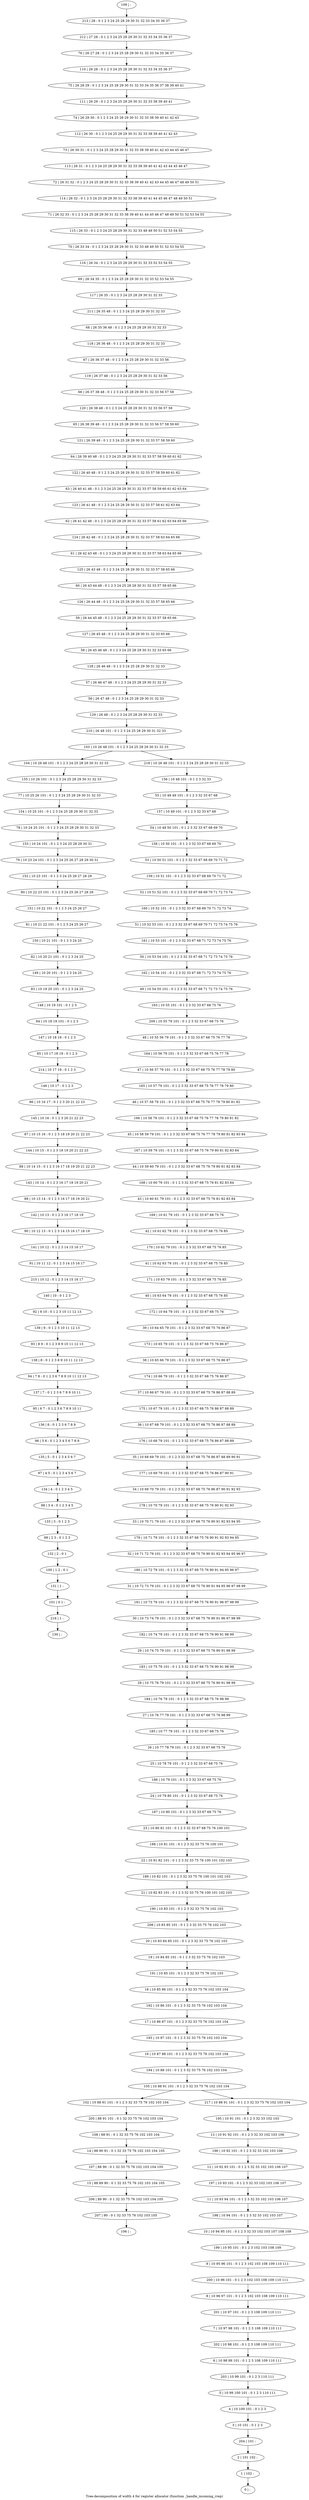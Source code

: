 digraph G {
graph [label="Tree-decomposition of width 4 for register allocator (function _handle_incoming_rrep)"]
0[label="0 | : "];
1[label="1 | 102 : "];
2[label="2 | 101 102 : "];
3[label="3 | 10 101 : 0 1 2 3 "];
4[label="4 | 10 100 101 : 0 1 2 3 "];
5[label="5 | 10 99 100 101 : 0 1 2 3 110 111 "];
6[label="6 | 10 98 99 101 : 0 1 2 3 108 109 110 111 "];
7[label="7 | 10 97 98 101 : 0 1 2 3 108 109 110 111 "];
8[label="8 | 10 96 97 101 : 0 1 2 3 102 103 108 109 110 111 "];
9[label="9 | 10 95 96 101 : 0 1 2 3 102 103 108 109 110 111 "];
10[label="10 | 10 94 95 101 : 0 1 2 3 32 33 102 103 107 108 109 "];
11[label="11 | 10 93 94 101 : 0 1 2 3 32 33 102 103 106 107 "];
12[label="12 | 10 92 93 101 : 0 1 2 3 32 33 102 103 106 107 "];
13[label="13 | 10 91 92 101 : 0 1 2 3 32 33 102 103 106 "];
14[label="14 | 88 90 91 : 0 1 32 33 75 76 102 103 104 105 "];
15[label="15 | 88 89 90 : 0 1 32 33 75 76 102 103 104 105 "];
16[label="16 | 10 87 88 101 : 0 1 2 3 32 33 75 76 102 103 104 "];
17[label="17 | 10 86 87 101 : 0 1 2 3 32 33 75 76 102 103 104 "];
18[label="18 | 10 85 86 101 : 0 1 2 3 32 33 75 76 102 103 104 "];
19[label="19 | 10 84 85 101 : 0 1 2 3 32 33 75 76 102 103 "];
20[label="20 | 10 83 84 85 101 : 0 1 2 3 32 33 75 76 102 103 "];
21[label="21 | 10 82 83 101 : 0 1 2 3 32 33 75 76 100 101 102 103 "];
22[label="22 | 10 81 82 101 : 0 1 2 3 32 33 75 76 100 101 102 103 "];
23[label="23 | 10 80 81 101 : 0 1 2 3 32 33 67 68 75 76 100 101 "];
24[label="24 | 10 79 80 101 : 0 1 2 3 32 33 67 68 75 76 "];
25[label="25 | 10 78 79 101 : 0 1 2 3 32 33 67 68 75 76 "];
26[label="26 | 10 77 78 79 101 : 0 1 2 3 32 33 67 68 75 76 "];
27[label="27 | 10 76 77 79 101 : 0 1 2 3 32 33 67 68 75 76 98 99 "];
28[label="28 | 10 75 76 79 101 : 0 1 2 3 32 33 67 68 75 76 90 91 98 99 "];
29[label="29 | 10 74 75 79 101 : 0 1 2 3 32 33 67 68 75 76 90 91 98 99 "];
30[label="30 | 10 73 74 79 101 : 0 1 2 3 32 33 67 68 75 76 90 91 96 97 98 99 "];
31[label="31 | 10 72 73 79 101 : 0 1 2 3 32 33 67 68 75 76 90 91 94 95 96 97 98 99 "];
32[label="32 | 10 71 72 79 101 : 0 1 2 3 32 33 67 68 75 76 90 91 92 93 94 95 96 97 "];
33[label="33 | 10 70 71 79 101 : 0 1 2 3 32 33 67 68 75 76 90 91 92 93 94 95 "];
34[label="34 | 10 69 70 79 101 : 0 1 2 3 32 33 67 68 75 76 86 87 90 91 92 93 "];
35[label="35 | 10 68 69 79 101 : 0 1 2 3 32 33 67 68 75 76 86 87 88 89 90 91 "];
36[label="36 | 10 67 68 79 101 : 0 1 2 3 32 33 67 68 75 76 86 87 88 89 "];
37[label="37 | 10 66 67 79 101 : 0 1 2 3 32 33 67 68 75 76 86 87 88 89 "];
38[label="38 | 10 65 66 79 101 : 0 1 2 3 32 33 67 68 75 76 86 87 "];
39[label="39 | 10 64 65 79 101 : 0 1 2 3 32 33 67 68 75 76 86 87 "];
40[label="40 | 10 63 64 79 101 : 0 1 2 3 32 33 67 68 75 76 85 "];
41[label="41 | 10 62 63 79 101 : 0 1 2 3 32 33 67 68 75 76 85 "];
42[label="42 | 10 61 62 79 101 : 0 1 2 3 32 33 67 68 75 76 85 "];
43[label="43 | 10 60 61 79 101 : 0 1 2 3 32 33 67 68 75 76 81 82 83 84 "];
44[label="44 | 10 59 60 79 101 : 0 1 2 3 32 33 67 68 75 76 79 80 81 82 83 84 "];
45[label="45 | 10 58 59 79 101 : 0 1 2 3 32 33 67 68 75 76 77 78 79 80 81 82 83 84 "];
46[label="46 | 10 57 58 79 101 : 0 1 2 3 32 33 67 68 75 76 77 78 79 80 81 82 "];
47[label="47 | 10 56 57 79 101 : 0 1 2 3 32 33 67 68 75 76 77 78 79 80 "];
48[label="48 | 10 55 56 79 101 : 0 1 2 3 32 33 67 68 75 76 77 78 "];
49[label="49 | 10 54 55 101 : 0 1 2 3 32 33 67 68 71 72 73 74 75 76 "];
50[label="50 | 10 53 54 101 : 0 1 2 3 32 33 67 68 71 72 73 74 75 76 "];
51[label="51 | 10 52 53 101 : 0 1 2 3 32 33 67 68 69 70 71 72 73 74 75 76 "];
52[label="52 | 10 51 52 101 : 0 1 2 3 32 33 67 68 69 70 71 72 73 74 "];
53[label="53 | 10 50 51 101 : 0 1 2 3 32 33 67 68 69 70 71 72 "];
54[label="54 | 10 49 50 101 : 0 1 2 3 32 33 67 68 69 70 "];
55[label="55 | 10 48 49 101 : 0 1 2 3 32 33 67 68 "];
56[label="56 | 26 47 48 : 0 1 2 3 24 25 28 29 30 31 32 33 "];
57[label="57 | 26 46 47 48 : 0 1 2 3 24 25 28 29 30 31 32 33 "];
58[label="58 | 26 45 46 48 : 0 1 2 3 24 25 28 29 30 31 32 33 65 66 "];
59[label="59 | 26 44 45 48 : 0 1 2 3 24 25 28 29 30 31 32 33 57 58 65 66 "];
60[label="60 | 26 43 44 48 : 0 1 2 3 24 25 28 29 30 31 32 33 57 58 65 66 "];
61[label="61 | 26 42 43 48 : 0 1 2 3 24 25 28 29 30 31 32 33 57 58 63 64 65 66 "];
62[label="62 | 26 41 42 48 : 0 1 2 3 24 25 28 29 30 31 32 33 57 58 61 62 63 64 65 66 "];
63[label="63 | 26 40 41 48 : 0 1 2 3 24 25 28 29 30 31 32 33 57 58 59 60 61 62 63 64 "];
64[label="64 | 26 39 40 48 : 0 1 2 3 24 25 28 29 30 31 32 33 57 58 59 60 61 62 "];
65[label="65 | 26 38 39 48 : 0 1 2 3 24 25 28 29 30 31 32 33 56 57 58 59 60 "];
66[label="66 | 26 37 38 48 : 0 1 2 3 24 25 28 29 30 31 32 33 56 57 58 "];
67[label="67 | 26 36 37 48 : 0 1 2 3 24 25 28 29 30 31 32 33 56 "];
68[label="68 | 26 35 36 48 : 0 1 2 3 24 25 28 29 30 31 32 33 "];
69[label="69 | 26 34 35 : 0 1 2 3 24 25 28 29 30 31 32 33 52 53 54 55 "];
70[label="70 | 26 33 34 : 0 1 2 3 24 25 28 29 30 31 32 33 48 49 50 51 52 53 54 55 "];
71[label="71 | 26 32 33 : 0 1 2 3 24 25 28 29 30 31 32 33 38 39 40 41 44 45 46 47 48 49 50 51 52 53 54 55 "];
72[label="72 | 26 31 32 : 0 1 2 3 24 25 28 29 30 31 32 33 38 39 40 41 42 43 44 45 46 47 48 49 50 51 "];
73[label="73 | 26 30 31 : 0 1 2 3 24 25 28 29 30 31 32 33 38 39 40 41 42 43 44 45 46 47 "];
74[label="74 | 26 29 30 : 0 1 2 3 24 25 28 29 30 31 32 33 38 39 40 41 42 43 "];
75[label="75 | 26 28 29 : 0 1 2 3 24 25 28 29 30 31 32 33 34 35 36 37 38 39 40 41 "];
76[label="76 | 26 27 28 : 0 1 2 3 24 25 28 29 30 31 32 33 34 35 36 37 "];
77[label="77 | 10 25 26 101 : 0 1 2 3 24 25 28 29 30 31 32 33 "];
78[label="78 | 10 24 25 101 : 0 1 2 3 24 25 28 29 30 31 32 33 "];
79[label="79 | 10 23 24 101 : 0 1 2 3 24 25 26 27 28 29 30 31 "];
80[label="80 | 10 22 23 101 : 0 1 2 3 24 25 26 27 28 29 "];
81[label="81 | 10 21 22 101 : 0 1 2 3 24 25 26 27 "];
82[label="82 | 10 20 21 101 : 0 1 2 3 24 25 "];
83[label="83 | 10 19 20 101 : 0 1 2 3 24 25 "];
84[label="84 | 10 18 19 101 : 0 1 2 3 "];
85[label="85 | 10 17 18 19 : 0 1 2 3 "];
86[label="86 | 10 16 17 : 0 1 2 3 20 21 22 23 "];
87[label="87 | 10 15 16 : 0 1 2 3 18 19 20 21 22 23 "];
88[label="88 | 10 14 15 : 0 1 2 3 16 17 18 19 20 21 22 23 "];
89[label="89 | 10 13 14 : 0 1 2 3 16 17 18 19 20 21 "];
90[label="90 | 10 12 13 : 0 1 2 3 14 15 16 17 18 19 "];
91[label="91 | 10 11 12 : 0 1 2 3 14 15 16 17 "];
92[label="92 | 9 10 : 0 1 2 3 10 11 12 13 "];
93[label="93 | 8 9 : 0 1 2 3 8 9 10 11 12 13 "];
94[label="94 | 7 8 : 0 1 2 3 6 7 8 9 10 11 12 13 "];
95[label="95 | 6 7 : 0 1 2 3 6 7 8 9 10 11 "];
96[label="96 | 5 6 : 0 1 2 3 4 5 6 7 8 9 "];
97[label="97 | 4 5 : 0 1 2 3 4 5 6 7 "];
98[label="98 | 3 4 : 0 1 2 3 4 5 "];
99[label="99 | 2 3 : 0 1 2 3 "];
100[label="100 | 1 2 : 0 1 "];
101[label="101 | 0 1 : "];
102[label="102 | 10 88 91 101 : 0 1 2 3 32 33 75 76 102 103 104 "];
103[label="103 | 10 26 48 101 : 0 1 2 3 24 25 28 29 30 31 32 33 "];
104[label="104 | 10 26 48 101 : 0 1 2 3 24 25 28 29 30 31 32 33 "];
105[label="105 | 10 88 91 101 : 0 1 2 3 32 33 75 76 102 103 104 "];
106[label="106 | : "];
107[label="107 | 88 90 : 0 1 32 33 75 76 102 103 104 105 "];
108[label="108 | 88 91 : 0 1 32 33 75 76 102 103 104 "];
109[label="109 | : "];
110[label="110 | 26 28 : 0 1 2 3 24 25 28 29 30 31 32 33 34 35 36 37 "];
111[label="111 | 26 29 : 0 1 2 3 24 25 28 29 30 31 32 33 38 39 40 41 "];
112[label="112 | 26 30 : 0 1 2 3 24 25 28 29 30 31 32 33 38 39 40 41 42 43 "];
113[label="113 | 26 31 : 0 1 2 3 24 25 28 29 30 31 32 33 38 39 40 41 42 43 44 45 46 47 "];
114[label="114 | 26 32 : 0 1 2 3 24 25 28 29 30 31 32 33 38 39 40 41 44 45 46 47 48 49 50 51 "];
115[label="115 | 26 33 : 0 1 2 3 24 25 28 29 30 31 32 33 48 49 50 51 52 53 54 55 "];
116[label="116 | 26 34 : 0 1 2 3 24 25 28 29 30 31 32 33 52 53 54 55 "];
117[label="117 | 26 35 : 0 1 2 3 24 25 28 29 30 31 32 33 "];
118[label="118 | 26 36 48 : 0 1 2 3 24 25 28 29 30 31 32 33 "];
119[label="119 | 26 37 48 : 0 1 2 3 24 25 28 29 30 31 32 33 56 "];
120[label="120 | 26 38 48 : 0 1 2 3 24 25 28 29 30 31 32 33 56 57 58 "];
121[label="121 | 26 39 48 : 0 1 2 3 24 25 28 29 30 31 32 33 57 58 59 60 "];
122[label="122 | 26 40 48 : 0 1 2 3 24 25 28 29 30 31 32 33 57 58 59 60 61 62 "];
123[label="123 | 26 41 48 : 0 1 2 3 24 25 28 29 30 31 32 33 57 58 61 62 63 64 "];
124[label="124 | 26 42 48 : 0 1 2 3 24 25 28 29 30 31 32 33 57 58 63 64 65 66 "];
125[label="125 | 26 43 48 : 0 1 2 3 24 25 28 29 30 31 32 33 57 58 65 66 "];
126[label="126 | 26 44 48 : 0 1 2 3 24 25 28 29 30 31 32 33 57 58 65 66 "];
127[label="127 | 26 45 48 : 0 1 2 3 24 25 28 29 30 31 32 33 65 66 "];
128[label="128 | 26 46 48 : 0 1 2 3 24 25 28 29 30 31 32 33 "];
129[label="129 | 26 48 : 0 1 2 3 24 25 28 29 30 31 32 33 "];
130[label="130 | : "];
131[label="131 | 1 : "];
132[label="132 | 2 : 0 1 "];
133[label="133 | 3 : 0 1 2 3 "];
134[label="134 | 4 : 0 1 2 3 4 5 "];
135[label="135 | 5 : 0 1 2 3 4 5 6 7 "];
136[label="136 | 6 : 0 1 2 3 6 7 8 9 "];
137[label="137 | 7 : 0 1 2 3 6 7 8 9 10 11 "];
138[label="138 | 8 : 0 1 2 3 8 9 10 11 12 13 "];
139[label="139 | 9 : 0 1 2 3 10 11 12 13 "];
140[label="140 | 10 : 0 1 2 3 "];
141[label="141 | 10 12 : 0 1 2 3 14 15 16 17 "];
142[label="142 | 10 13 : 0 1 2 3 16 17 18 19 "];
143[label="143 | 10 14 : 0 1 2 3 16 17 18 19 20 21 "];
144[label="144 | 10 15 : 0 1 2 3 18 19 20 21 22 23 "];
145[label="145 | 10 16 : 0 1 2 3 20 21 22 23 "];
146[label="146 | 10 17 : 0 1 2 3 "];
147[label="147 | 10 18 19 : 0 1 2 3 "];
148[label="148 | 10 19 101 : 0 1 2 3 "];
149[label="149 | 10 20 101 : 0 1 2 3 24 25 "];
150[label="150 | 10 21 101 : 0 1 2 3 24 25 "];
151[label="151 | 10 22 101 : 0 1 2 3 24 25 26 27 "];
152[label="152 | 10 23 101 : 0 1 2 3 24 25 26 27 28 29 "];
153[label="153 | 10 24 101 : 0 1 2 3 24 25 28 29 30 31 "];
154[label="154 | 10 25 101 : 0 1 2 3 24 25 28 29 30 31 32 33 "];
155[label="155 | 10 26 101 : 0 1 2 3 24 25 28 29 30 31 32 33 "];
156[label="156 | 10 48 101 : 0 1 2 3 32 33 "];
157[label="157 | 10 49 101 : 0 1 2 3 32 33 67 68 "];
158[label="158 | 10 50 101 : 0 1 2 3 32 33 67 68 69 70 "];
159[label="159 | 10 51 101 : 0 1 2 3 32 33 67 68 69 70 71 72 "];
160[label="160 | 10 52 101 : 0 1 2 3 32 33 67 68 69 70 71 72 73 74 "];
161[label="161 | 10 53 101 : 0 1 2 3 32 33 67 68 71 72 73 74 75 76 "];
162[label="162 | 10 54 101 : 0 1 2 3 32 33 67 68 71 72 73 74 75 76 "];
163[label="163 | 10 55 101 : 0 1 2 3 32 33 67 68 75 76 "];
164[label="164 | 10 56 79 101 : 0 1 2 3 32 33 67 68 75 76 77 78 "];
165[label="165 | 10 57 79 101 : 0 1 2 3 32 33 67 68 75 76 77 78 79 80 "];
166[label="166 | 10 58 79 101 : 0 1 2 3 32 33 67 68 75 76 77 78 79 80 81 82 "];
167[label="167 | 10 59 79 101 : 0 1 2 3 32 33 67 68 75 76 79 80 81 82 83 84 "];
168[label="168 | 10 60 79 101 : 0 1 2 3 32 33 67 68 75 76 81 82 83 84 "];
169[label="169 | 10 61 79 101 : 0 1 2 3 32 33 67 68 75 76 "];
170[label="170 | 10 62 79 101 : 0 1 2 3 32 33 67 68 75 76 85 "];
171[label="171 | 10 63 79 101 : 0 1 2 3 32 33 67 68 75 76 85 "];
172[label="172 | 10 64 79 101 : 0 1 2 3 32 33 67 68 75 76 "];
173[label="173 | 10 65 79 101 : 0 1 2 3 32 33 67 68 75 76 86 87 "];
174[label="174 | 10 66 79 101 : 0 1 2 3 32 33 67 68 75 76 86 87 "];
175[label="175 | 10 67 79 101 : 0 1 2 3 32 33 67 68 75 76 86 87 88 89 "];
176[label="176 | 10 68 79 101 : 0 1 2 3 32 33 67 68 75 76 86 87 88 89 "];
177[label="177 | 10 69 79 101 : 0 1 2 3 32 33 67 68 75 76 86 87 90 91 "];
178[label="178 | 10 70 79 101 : 0 1 2 3 32 33 67 68 75 76 90 91 92 93 "];
179[label="179 | 10 71 79 101 : 0 1 2 3 32 33 67 68 75 76 90 91 92 93 94 95 "];
180[label="180 | 10 72 79 101 : 0 1 2 3 32 33 67 68 75 76 90 91 94 95 96 97 "];
181[label="181 | 10 73 79 101 : 0 1 2 3 32 33 67 68 75 76 90 91 96 97 98 99 "];
182[label="182 | 10 74 79 101 : 0 1 2 3 32 33 67 68 75 76 90 91 98 99 "];
183[label="183 | 10 75 79 101 : 0 1 2 3 32 33 67 68 75 76 90 91 98 99 "];
184[label="184 | 10 76 79 101 : 0 1 2 3 32 33 67 68 75 76 98 99 "];
185[label="185 | 10 77 79 101 : 0 1 2 3 32 33 67 68 75 76 "];
186[label="186 | 10 79 101 : 0 1 2 3 32 33 67 68 75 76 "];
187[label="187 | 10 80 101 : 0 1 2 3 32 33 67 68 75 76 "];
188[label="188 | 10 81 101 : 0 1 2 3 32 33 75 76 100 101 "];
189[label="189 | 10 82 101 : 0 1 2 3 32 33 75 76 100 101 102 103 "];
190[label="190 | 10 83 101 : 0 1 2 3 32 33 75 76 102 103 "];
191[label="191 | 10 85 101 : 0 1 2 3 32 33 75 76 102 103 "];
192[label="192 | 10 86 101 : 0 1 2 3 32 33 75 76 102 103 104 "];
193[label="193 | 10 87 101 : 0 1 2 3 32 33 75 76 102 103 104 "];
194[label="194 | 10 88 101 : 0 1 2 3 32 33 75 76 102 103 104 "];
195[label="195 | 10 91 101 : 0 1 2 3 32 33 102 103 "];
196[label="196 | 10 92 101 : 0 1 2 3 32 33 102 103 106 "];
197[label="197 | 10 93 101 : 0 1 2 3 32 33 102 103 106 107 "];
198[label="198 | 10 94 101 : 0 1 2 3 32 33 102 103 107 "];
199[label="199 | 10 95 101 : 0 1 2 3 102 103 108 109 "];
200[label="200 | 10 96 101 : 0 1 2 3 102 103 108 109 110 111 "];
201[label="201 | 10 97 101 : 0 1 2 3 108 109 110 111 "];
202[label="202 | 10 98 101 : 0 1 2 3 108 109 110 111 "];
203[label="203 | 10 99 101 : 0 1 2 3 110 111 "];
204[label="204 | 101 : "];
205[label="205 | 88 91 101 : 0 1 32 33 75 76 102 103 104 "];
206[label="206 | 89 90 : 0 1 32 33 75 76 102 103 104 105 "];
207[label="207 | 90 : 0 1 32 33 75 76 102 103 105 "];
208[label="208 | 10 83 85 101 : 0 1 2 3 32 33 75 76 102 103 "];
209[label="209 | 10 55 79 101 : 0 1 2 3 32 33 67 68 75 76 "];
210[label="210 | 26 48 101 : 0 1 2 3 24 25 28 29 30 31 32 33 "];
211[label="211 | 26 35 48 : 0 1 2 3 24 25 28 29 30 31 32 33 "];
212[label="212 | 27 28 : 0 1 2 3 24 25 28 29 30 31 32 33 34 35 36 37 "];
213[label="213 | 28 : 0 1 2 3 24 25 28 29 30 31 32 33 34 35 36 37 "];
214[label="214 | 10 17 19 : 0 1 2 3 "];
215[label="215 | 10 12 : 0 1 2 3 14 15 16 17 "];
216[label="216 | 1 : "];
217[label="217 | 10 88 91 101 : 0 1 2 3 32 33 75 76 102 103 104 "];
218[label="218 | 10 26 48 101 : 0 1 2 3 24 25 28 29 30 31 32 33 "];
107->15 ;
14->107 ;
108->14 ;
131->101 ;
100->131 ;
132->100 ;
99->132 ;
133->99 ;
98->133 ;
134->98 ;
97->134 ;
135->97 ;
96->135 ;
136->96 ;
95->136 ;
137->95 ;
94->137 ;
138->94 ;
93->138 ;
139->93 ;
92->139 ;
140->92 ;
141->91 ;
90->141 ;
142->90 ;
89->142 ;
143->89 ;
88->143 ;
144->88 ;
87->144 ;
145->87 ;
86->145 ;
146->86 ;
147->85 ;
84->147 ;
148->84 ;
83->148 ;
149->83 ;
82->149 ;
150->82 ;
81->150 ;
151->81 ;
80->151 ;
152->80 ;
79->152 ;
153->79 ;
78->153 ;
154->78 ;
77->154 ;
155->77 ;
104->155 ;
205->108 ;
102->205 ;
15->206 ;
207->106 ;
206->207 ;
214->146 ;
85->214 ;
215->140 ;
91->215 ;
216->130 ;
101->216 ;
109->213 ;
213->212 ;
212->76 ;
76->110 ;
110->75 ;
75->111 ;
111->74 ;
74->112 ;
112->73 ;
73->113 ;
113->72 ;
72->114 ;
114->71 ;
71->115 ;
115->70 ;
70->116 ;
116->69 ;
69->117 ;
117->211 ;
211->68 ;
68->118 ;
118->67 ;
67->119 ;
119->66 ;
66->120 ;
120->65 ;
65->121 ;
121->64 ;
64->122 ;
122->63 ;
63->123 ;
123->62 ;
62->124 ;
124->61 ;
61->125 ;
125->60 ;
60->126 ;
126->59 ;
59->127 ;
127->58 ;
58->128 ;
128->57 ;
57->56 ;
56->129 ;
129->210 ;
210->103 ;
156->55 ;
55->157 ;
157->54 ;
54->158 ;
158->53 ;
53->159 ;
159->52 ;
52->160 ;
160->51 ;
51->161 ;
161->50 ;
50->162 ;
162->49 ;
49->163 ;
163->209 ;
209->48 ;
48->164 ;
164->47 ;
47->165 ;
165->46 ;
46->166 ;
166->45 ;
45->167 ;
167->44 ;
44->168 ;
168->43 ;
43->169 ;
169->42 ;
42->170 ;
170->41 ;
41->171 ;
171->40 ;
40->172 ;
172->39 ;
39->173 ;
173->38 ;
38->174 ;
174->37 ;
37->175 ;
175->36 ;
36->176 ;
176->35 ;
35->177 ;
177->34 ;
34->178 ;
178->33 ;
33->179 ;
179->32 ;
32->180 ;
180->31 ;
31->181 ;
181->30 ;
30->182 ;
182->29 ;
29->183 ;
183->28 ;
28->184 ;
184->27 ;
27->185 ;
185->26 ;
26->25 ;
25->186 ;
186->24 ;
24->187 ;
187->23 ;
23->188 ;
188->22 ;
22->189 ;
189->21 ;
21->190 ;
190->208 ;
208->20 ;
20->19 ;
19->191 ;
191->18 ;
18->192 ;
192->17 ;
17->193 ;
193->16 ;
16->194 ;
194->105 ;
195->13 ;
13->196 ;
196->12 ;
12->197 ;
197->11 ;
11->198 ;
198->10 ;
10->199 ;
199->9 ;
9->200 ;
200->8 ;
8->201 ;
201->7 ;
7->202 ;
202->6 ;
6->203 ;
203->5 ;
5->4 ;
4->3 ;
3->204 ;
204->2 ;
2->1 ;
1->0 ;
217->195 ;
218->156 ;
105->102 ;
105->217 ;
103->104 ;
103->218 ;
}
